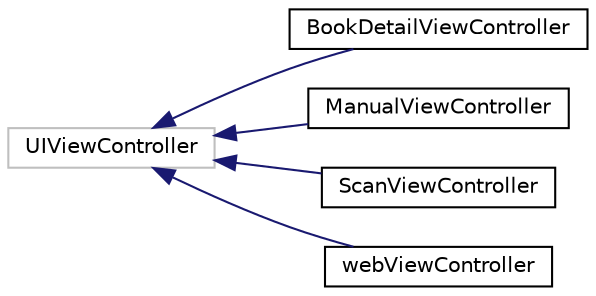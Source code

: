 digraph "Graphical Class Hierarchy"
{
  edge [fontname="Helvetica",fontsize="10",labelfontname="Helvetica",labelfontsize="10"];
  node [fontname="Helvetica",fontsize="10",shape=record];
  rankdir="LR";
  Node1 [label="UIViewController",height=0.2,width=0.4,color="grey75", fillcolor="white", style="filled"];
  Node1 -> Node2 [dir="back",color="midnightblue",fontsize="10",style="solid",fontname="Helvetica"];
  Node2 [label="BookDetailViewController",height=0.2,width=0.4,color="black", fillcolor="white", style="filled",URL="$interface_book_detail_view_controller.html"];
  Node1 -> Node3 [dir="back",color="midnightblue",fontsize="10",style="solid",fontname="Helvetica"];
  Node3 [label="ManualViewController",height=0.2,width=0.4,color="black", fillcolor="white", style="filled",URL="$interface_manual_view_controller.html"];
  Node1 -> Node4 [dir="back",color="midnightblue",fontsize="10",style="solid",fontname="Helvetica"];
  Node4 [label="ScanViewController",height=0.2,width=0.4,color="black", fillcolor="white", style="filled",URL="$interface_scan_view_controller.html"];
  Node1 -> Node5 [dir="back",color="midnightblue",fontsize="10",style="solid",fontname="Helvetica"];
  Node5 [label="webViewController",height=0.2,width=0.4,color="black", fillcolor="white", style="filled",URL="$interfaceweb_view_controller.html"];
}
